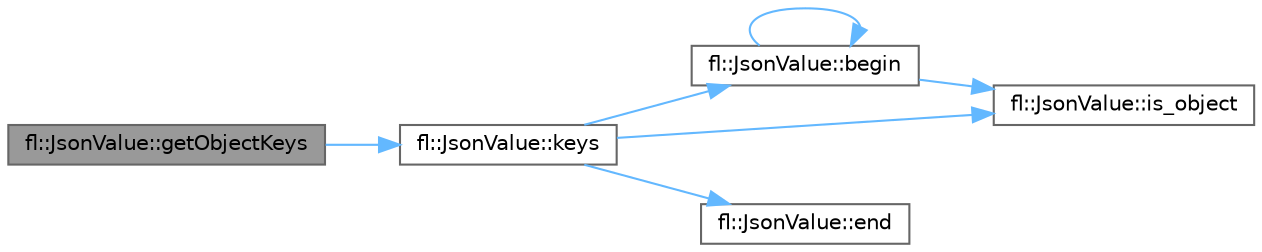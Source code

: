 digraph "fl::JsonValue::getObjectKeys"
{
 // INTERACTIVE_SVG=YES
 // LATEX_PDF_SIZE
  bgcolor="transparent";
  edge [fontname=Helvetica,fontsize=10,labelfontname=Helvetica,labelfontsize=10];
  node [fontname=Helvetica,fontsize=10,shape=box,height=0.2,width=0.4];
  rankdir="LR";
  Node1 [id="Node000001",label="fl::JsonValue::getObjectKeys",height=0.2,width=0.4,color="gray40", fillcolor="grey60", style="filled", fontcolor="black",tooltip=" "];
  Node1 -> Node2 [id="edge1_Node000001_Node000002",color="steelblue1",style="solid",tooltip=" "];
  Node2 [id="Node000002",label="fl::JsonValue::keys",height=0.2,width=0.4,color="grey40", fillcolor="white", style="filled",URL="$da/dd6/structfl_1_1_json_value_a95de594b78f1e8d384d04861e5923636.html#a95de594b78f1e8d384d04861e5923636",tooltip=" "];
  Node2 -> Node3 [id="edge2_Node000002_Node000003",color="steelblue1",style="solid",tooltip=" "];
  Node3 [id="Node000003",label="fl::JsonValue::begin",height=0.2,width=0.4,color="grey40", fillcolor="white", style="filled",URL="$da/dd6/structfl_1_1_json_value_afeef6d5a872338fe0db977ddc89f88f2.html#afeef6d5a872338fe0db977ddc89f88f2",tooltip=" "];
  Node3 -> Node3 [id="edge3_Node000003_Node000003",color="steelblue1",style="solid",tooltip=" "];
  Node3 -> Node4 [id="edge4_Node000003_Node000004",color="steelblue1",style="solid",tooltip=" "];
  Node4 [id="Node000004",label="fl::JsonValue::is_object",height=0.2,width=0.4,color="grey40", fillcolor="white", style="filled",URL="$da/dd6/structfl_1_1_json_value_a26833d02ca199f2587be21f59a776c0d.html#a26833d02ca199f2587be21f59a776c0d",tooltip=" "];
  Node2 -> Node5 [id="edge5_Node000002_Node000005",color="steelblue1",style="solid",tooltip=" "];
  Node5 [id="Node000005",label="fl::JsonValue::end",height=0.2,width=0.4,color="grey40", fillcolor="white", style="filled",URL="$da/dd6/structfl_1_1_json_value_a722a4dff148cde306257eb1fdf2f626f.html#a722a4dff148cde306257eb1fdf2f626f",tooltip=" "];
  Node2 -> Node4 [id="edge6_Node000002_Node000004",color="steelblue1",style="solid",tooltip=" "];
}
